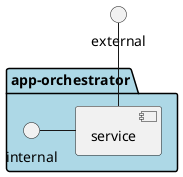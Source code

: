 @startuml

interface external

package "app-orchestrator" #lightblue {
    component service
    interface internal
}
external -- service
internal - service
@enduml
